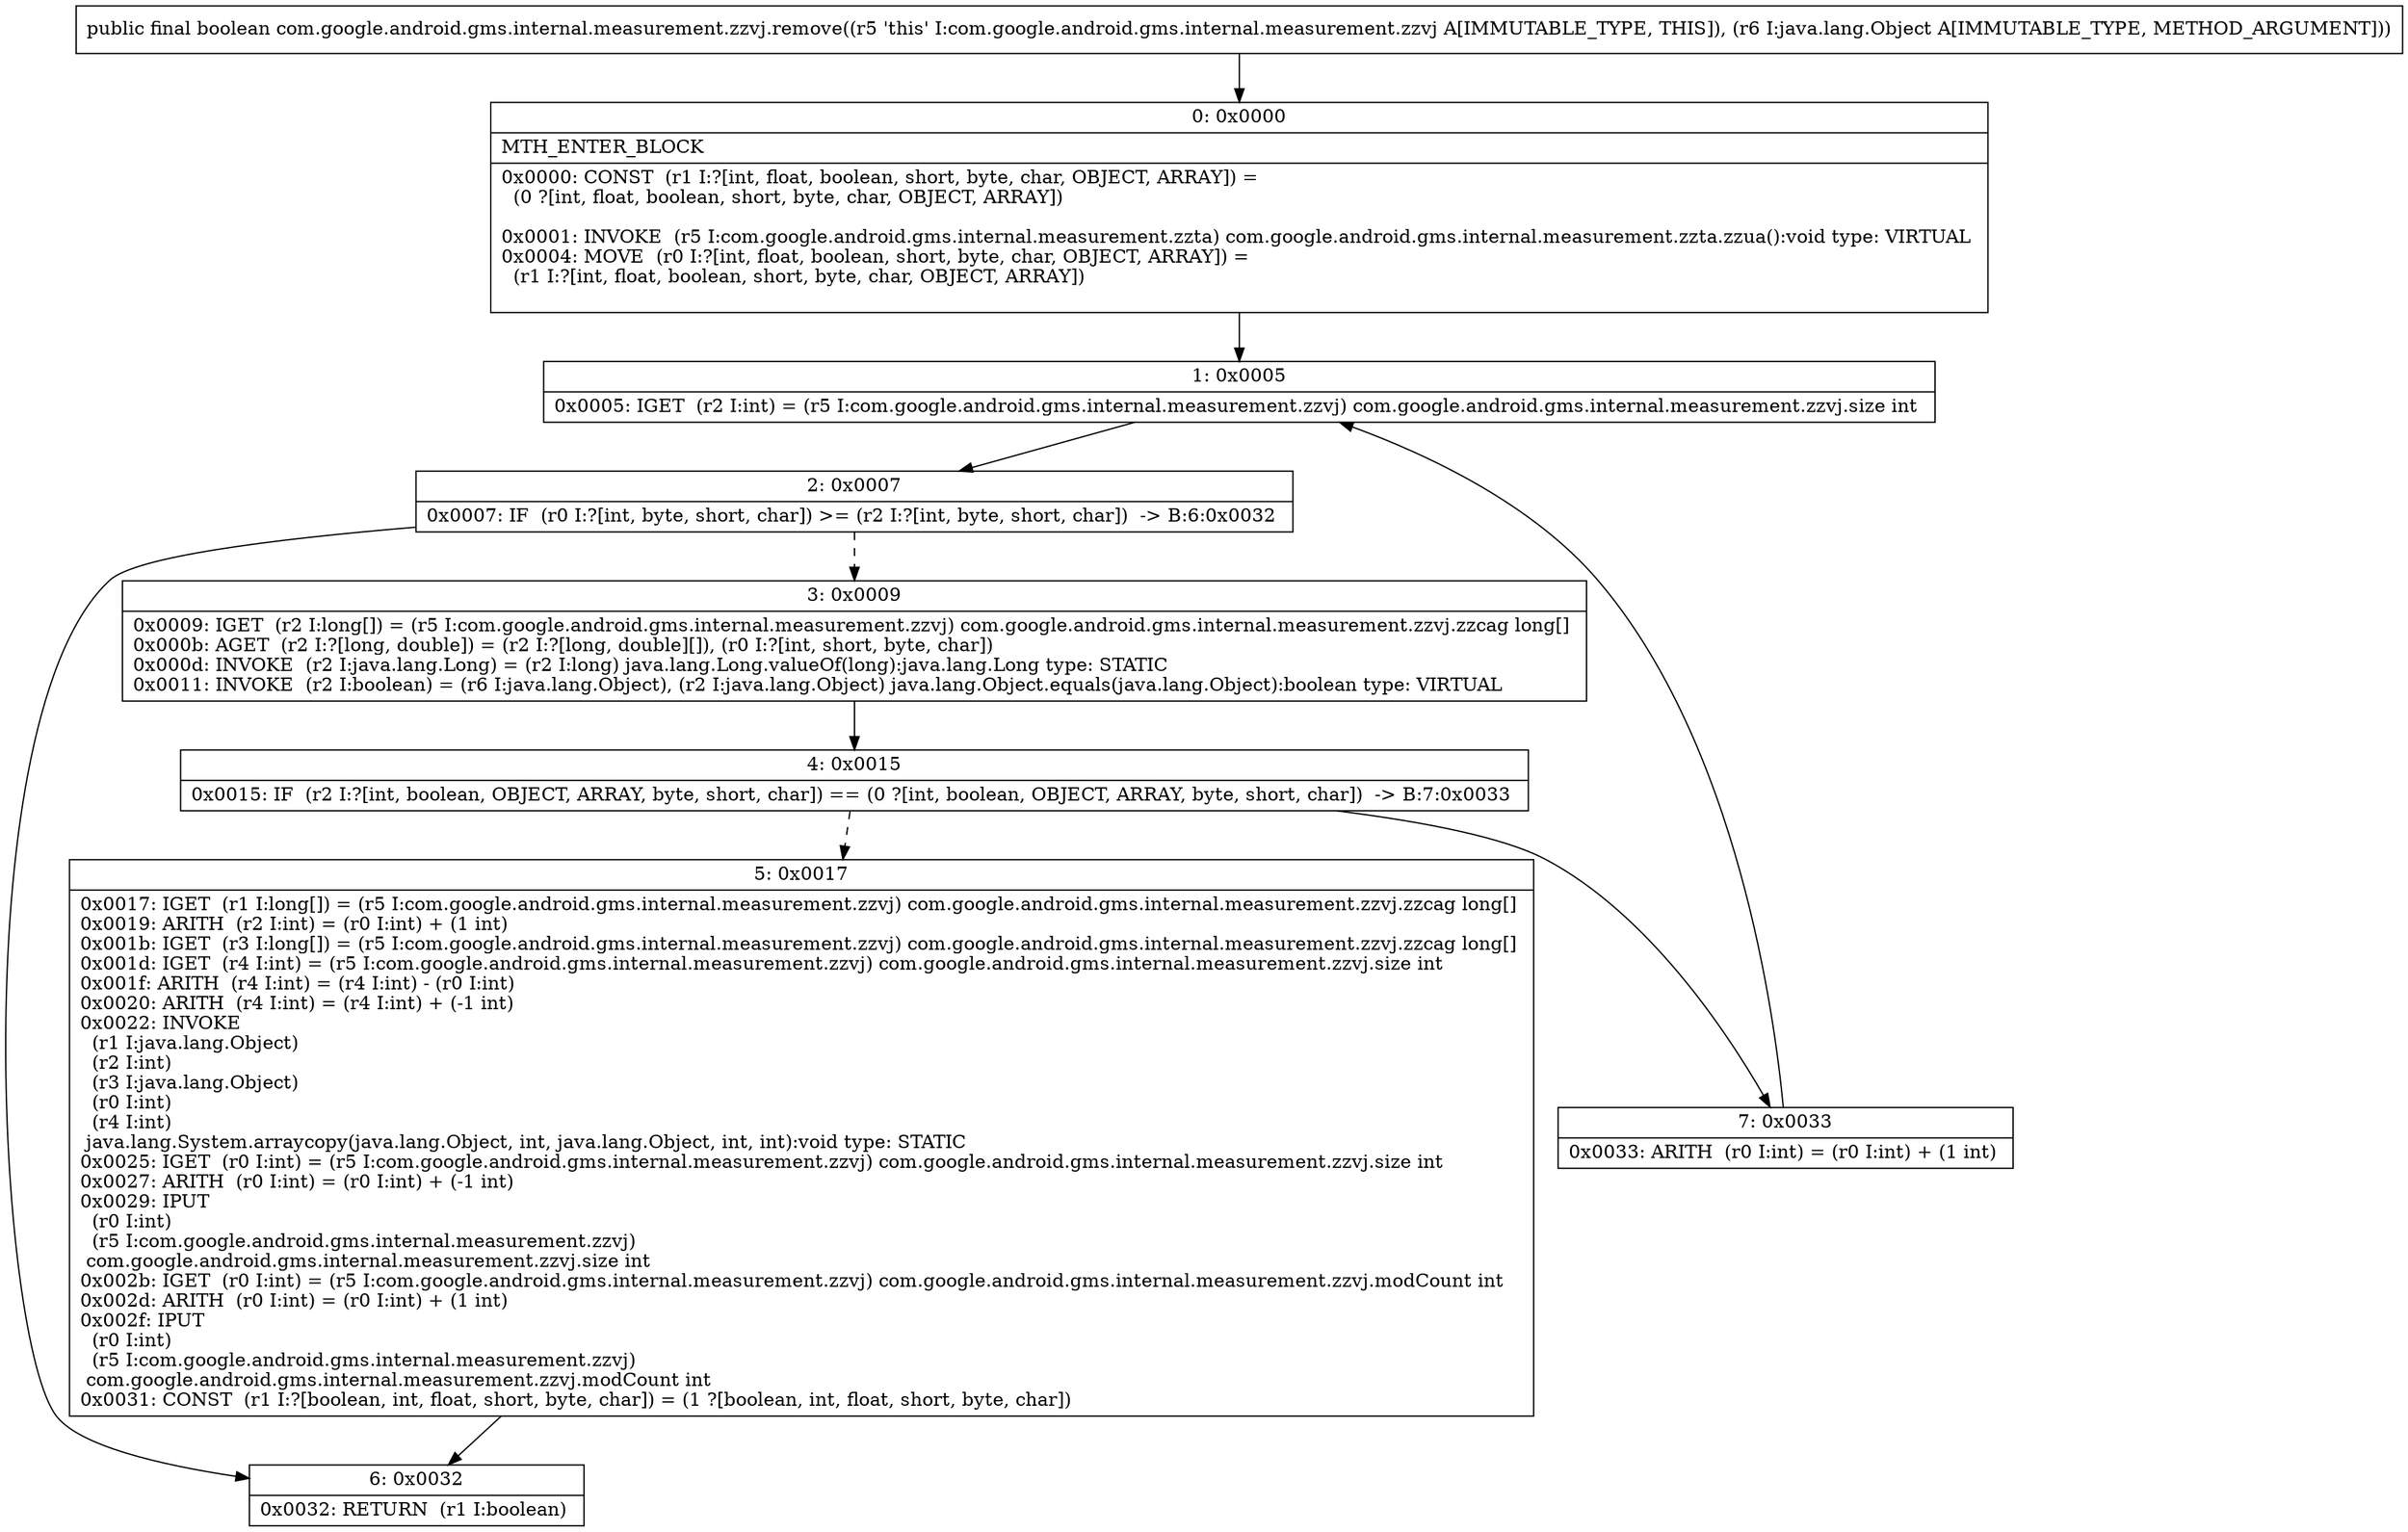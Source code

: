 digraph "CFG forcom.google.android.gms.internal.measurement.zzvj.remove(Ljava\/lang\/Object;)Z" {
Node_0 [shape=record,label="{0\:\ 0x0000|MTH_ENTER_BLOCK\l|0x0000: CONST  (r1 I:?[int, float, boolean, short, byte, char, OBJECT, ARRAY]) = \l  (0 ?[int, float, boolean, short, byte, char, OBJECT, ARRAY])\l \l0x0001: INVOKE  (r5 I:com.google.android.gms.internal.measurement.zzta) com.google.android.gms.internal.measurement.zzta.zzua():void type: VIRTUAL \l0x0004: MOVE  (r0 I:?[int, float, boolean, short, byte, char, OBJECT, ARRAY]) = \l  (r1 I:?[int, float, boolean, short, byte, char, OBJECT, ARRAY])\l \l}"];
Node_1 [shape=record,label="{1\:\ 0x0005|0x0005: IGET  (r2 I:int) = (r5 I:com.google.android.gms.internal.measurement.zzvj) com.google.android.gms.internal.measurement.zzvj.size int \l}"];
Node_2 [shape=record,label="{2\:\ 0x0007|0x0007: IF  (r0 I:?[int, byte, short, char]) \>= (r2 I:?[int, byte, short, char])  \-\> B:6:0x0032 \l}"];
Node_3 [shape=record,label="{3\:\ 0x0009|0x0009: IGET  (r2 I:long[]) = (r5 I:com.google.android.gms.internal.measurement.zzvj) com.google.android.gms.internal.measurement.zzvj.zzcag long[] \l0x000b: AGET  (r2 I:?[long, double]) = (r2 I:?[long, double][]), (r0 I:?[int, short, byte, char]) \l0x000d: INVOKE  (r2 I:java.lang.Long) = (r2 I:long) java.lang.Long.valueOf(long):java.lang.Long type: STATIC \l0x0011: INVOKE  (r2 I:boolean) = (r6 I:java.lang.Object), (r2 I:java.lang.Object) java.lang.Object.equals(java.lang.Object):boolean type: VIRTUAL \l}"];
Node_4 [shape=record,label="{4\:\ 0x0015|0x0015: IF  (r2 I:?[int, boolean, OBJECT, ARRAY, byte, short, char]) == (0 ?[int, boolean, OBJECT, ARRAY, byte, short, char])  \-\> B:7:0x0033 \l}"];
Node_5 [shape=record,label="{5\:\ 0x0017|0x0017: IGET  (r1 I:long[]) = (r5 I:com.google.android.gms.internal.measurement.zzvj) com.google.android.gms.internal.measurement.zzvj.zzcag long[] \l0x0019: ARITH  (r2 I:int) = (r0 I:int) + (1 int) \l0x001b: IGET  (r3 I:long[]) = (r5 I:com.google.android.gms.internal.measurement.zzvj) com.google.android.gms.internal.measurement.zzvj.zzcag long[] \l0x001d: IGET  (r4 I:int) = (r5 I:com.google.android.gms.internal.measurement.zzvj) com.google.android.gms.internal.measurement.zzvj.size int \l0x001f: ARITH  (r4 I:int) = (r4 I:int) \- (r0 I:int) \l0x0020: ARITH  (r4 I:int) = (r4 I:int) + (\-1 int) \l0x0022: INVOKE  \l  (r1 I:java.lang.Object)\l  (r2 I:int)\l  (r3 I:java.lang.Object)\l  (r0 I:int)\l  (r4 I:int)\l java.lang.System.arraycopy(java.lang.Object, int, java.lang.Object, int, int):void type: STATIC \l0x0025: IGET  (r0 I:int) = (r5 I:com.google.android.gms.internal.measurement.zzvj) com.google.android.gms.internal.measurement.zzvj.size int \l0x0027: ARITH  (r0 I:int) = (r0 I:int) + (\-1 int) \l0x0029: IPUT  \l  (r0 I:int)\l  (r5 I:com.google.android.gms.internal.measurement.zzvj)\l com.google.android.gms.internal.measurement.zzvj.size int \l0x002b: IGET  (r0 I:int) = (r5 I:com.google.android.gms.internal.measurement.zzvj) com.google.android.gms.internal.measurement.zzvj.modCount int \l0x002d: ARITH  (r0 I:int) = (r0 I:int) + (1 int) \l0x002f: IPUT  \l  (r0 I:int)\l  (r5 I:com.google.android.gms.internal.measurement.zzvj)\l com.google.android.gms.internal.measurement.zzvj.modCount int \l0x0031: CONST  (r1 I:?[boolean, int, float, short, byte, char]) = (1 ?[boolean, int, float, short, byte, char]) \l}"];
Node_6 [shape=record,label="{6\:\ 0x0032|0x0032: RETURN  (r1 I:boolean) \l}"];
Node_7 [shape=record,label="{7\:\ 0x0033|0x0033: ARITH  (r0 I:int) = (r0 I:int) + (1 int) \l}"];
MethodNode[shape=record,label="{public final boolean com.google.android.gms.internal.measurement.zzvj.remove((r5 'this' I:com.google.android.gms.internal.measurement.zzvj A[IMMUTABLE_TYPE, THIS]), (r6 I:java.lang.Object A[IMMUTABLE_TYPE, METHOD_ARGUMENT])) }"];
MethodNode -> Node_0;
Node_0 -> Node_1;
Node_1 -> Node_2;
Node_2 -> Node_3[style=dashed];
Node_2 -> Node_6;
Node_3 -> Node_4;
Node_4 -> Node_5[style=dashed];
Node_4 -> Node_7;
Node_5 -> Node_6;
Node_7 -> Node_1;
}


